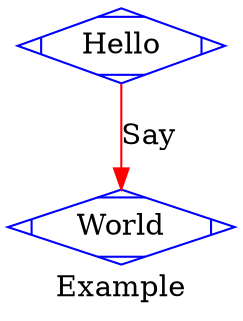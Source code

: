 digraph G {
	graph [bb="0,0,100.99,149.6",
		label=Example,
		lheight=0.23,
		lp="50.497,12.4",
		lwidth=0.69
	];
	node [color=blue,
		label="\N",
		shape=Mdiamond
	];
	edge [color=red,
		label=Say
	];
	Hello	[height=0.5,
		pos="50.497,131.6",
		width=1.2763];
	World	[height=0.5,
		pos="50.497,42.8",
		width=1.4027];
	Hello -> World	[lp="60.996,87.2",
		pos="e,50.497,60.913 50.497,113.45 50.497,101.32 50.497,84.819 50.497,70.919"];
}
